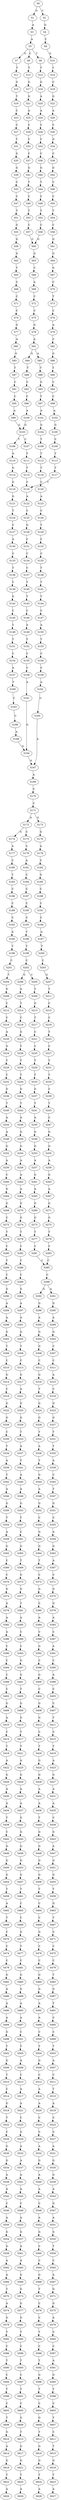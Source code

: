 strict digraph  {
	S0 -> S1 [ label = G ];
	S0 -> S2 [ label = C ];
	S1 -> S3 [ label = A ];
	S2 -> S4 [ label = G ];
	S3 -> S5 [ label = A ];
	S4 -> S6 [ label = C ];
	S5 -> S7 [ label = G ];
	S5 -> S8 [ label = T ];
	S5 -> S9 [ label = C ];
	S6 -> S10 [ label = G ];
	S7 -> S11 [ label = T ];
	S8 -> S12 [ label = T ];
	S9 -> S13 [ label = T ];
	S10 -> S14 [ label = T ];
	S11 -> S15 [ label = G ];
	S12 -> S16 [ label = G ];
	S13 -> S17 [ label = G ];
	S14 -> S18 [ label = C ];
	S15 -> S19 [ label = T ];
	S16 -> S20 [ label = A ];
	S17 -> S21 [ label = G ];
	S18 -> S22 [ label = G ];
	S19 -> S23 [ label = C ];
	S20 -> S24 [ label = A ];
	S21 -> S25 [ label = A ];
	S22 -> S26 [ label = A ];
	S23 -> S27 [ label = C ];
	S24 -> S28 [ label = C ];
	S25 -> S29 [ label = C ];
	S26 -> S30 [ label = C ];
	S27 -> S31 [ label = T ];
	S28 -> S32 [ label = C ];
	S29 -> S33 [ label = C ];
	S30 -> S34 [ label = G ];
	S31 -> S35 [ label = G ];
	S32 -> S36 [ label = C ];
	S33 -> S37 [ label = C ];
	S34 -> S38 [ label = C ];
	S35 -> S39 [ label = G ];
	S36 -> S40 [ label = G ];
	S37 -> S41 [ label = G ];
	S38 -> S42 [ label = G ];
	S39 -> S43 [ label = C ];
	S40 -> S44 [ label = T ];
	S41 -> S45 [ label = T ];
	S42 -> S46 [ label = C ];
	S43 -> S47 [ label = C ];
	S44 -> S48 [ label = C ];
	S45 -> S49 [ label = C ];
	S46 -> S50 [ label = C ];
	S47 -> S51 [ label = T ];
	S48 -> S52 [ label = T ];
	S49 -> S53 [ label = T ];
	S50 -> S54 [ label = T ];
	S51 -> S55 [ label = G ];
	S52 -> S56 [ label = C ];
	S53 -> S57 [ label = C ];
	S54 -> S58 [ label = C ];
	S55 -> S59 [ label = G ];
	S56 -> S60 [ label = G ];
	S57 -> S60 [ label = G ];
	S58 -> S61 [ label = G ];
	S59 -> S62 [ label = G ];
	S60 -> S63 [ label = G ];
	S61 -> S64 [ label = G ];
	S62 -> S65 [ label = T ];
	S63 -> S66 [ label = C ];
	S64 -> S67 [ label = G ];
	S65 -> S68 [ label = C ];
	S66 -> S69 [ label = A ];
	S67 -> S70 [ label = C ];
	S68 -> S71 [ label = C ];
	S69 -> S72 [ label = C ];
	S70 -> S73 [ label = T ];
	S71 -> S74 [ label = C ];
	S72 -> S75 [ label = C ];
	S73 -> S76 [ label = C ];
	S74 -> S77 [ label = G ];
	S75 -> S78 [ label = G ];
	S76 -> S79 [ label = A ];
	S77 -> S80 [ label = A ];
	S78 -> S81 [ label = A ];
	S79 -> S82 [ label = C ];
	S80 -> S83 [ label = G ];
	S81 -> S84 [ label = G ];
	S81 -> S85 [ label = A ];
	S82 -> S86 [ label = G ];
	S83 -> S87 [ label = T ];
	S84 -> S88 [ label = T ];
	S85 -> S89 [ label = T ];
	S86 -> S90 [ label = T ];
	S87 -> S91 [ label = C ];
	S88 -> S92 [ label = C ];
	S89 -> S93 [ label = G ];
	S90 -> S94 [ label = C ];
	S91 -> S95 [ label = C ];
	S92 -> S96 [ label = C ];
	S93 -> S97 [ label = T ];
	S94 -> S98 [ label = C ];
	S95 -> S99 [ label = A ];
	S96 -> S100 [ label = A ];
	S97 -> S101 [ label = A ];
	S98 -> S102 [ label = A ];
	S99 -> S103 [ label = G ];
	S100 -> S103 [ label = G ];
	S101 -> S104 [ label = G ];
	S102 -> S105 [ label = G ];
	S103 -> S106 [ label = T ];
	S103 -> S107 [ label = C ];
	S104 -> S108 [ label = T ];
	S105 -> S109 [ label = C ];
	S106 -> S110 [ label = A ];
	S107 -> S111 [ label = T ];
	S108 -> S112 [ label = T ];
	S109 -> S113 [ label = T ];
	S110 -> S114 [ label = G ];
	S111 -> S115 [ label = T ];
	S112 -> S116 [ label = T ];
	S113 -> S117 [ label = T ];
	S114 -> S118 [ label = G ];
	S115 -> S119 [ label = C ];
	S116 -> S120 [ label = C ];
	S117 -> S119 [ label = C ];
	S118 -> S121 [ label = G ];
	S119 -> S122 [ label = A ];
	S120 -> S123 [ label = A ];
	S121 -> S124 [ label = T ];
	S122 -> S125 [ label = C ];
	S123 -> S126 [ label = C ];
	S124 -> S127 [ label = C ];
	S125 -> S128 [ label = G ];
	S126 -> S129 [ label = T ];
	S127 -> S130 [ label = A ];
	S128 -> S131 [ label = C ];
	S129 -> S132 [ label = C ];
	S130 -> S133 [ label = C ];
	S131 -> S134 [ label = C ];
	S132 -> S135 [ label = C ];
	S133 -> S136 [ label = T ];
	S134 -> S137 [ label = C ];
	S135 -> S138 [ label = T ];
	S136 -> S139 [ label = C ];
	S137 -> S140 [ label = T ];
	S138 -> S141 [ label = T ];
	S139 -> S142 [ label = G ];
	S140 -> S143 [ label = T ];
	S141 -> S144 [ label = T ];
	S142 -> S145 [ label = C ];
	S143 -> S146 [ label = C ];
	S144 -> S147 [ label = C ];
	S145 -> S148 [ label = T ];
	S146 -> S149 [ label = A ];
	S147 -> S150 [ label = A ];
	S148 -> S151 [ label = T ];
	S149 -> S152 [ label = T ];
	S150 -> S153 [ label = T ];
	S151 -> S154 [ label = C ];
	S152 -> S155 [ label = C ];
	S153 -> S156 [ label = C ];
	S154 -> S157 [ label = A ];
	S155 -> S158 [ label = C ];
	S156 -> S159 [ label = C ];
	S157 -> S160 [ label = T ];
	S158 -> S161 [ label = A ];
	S159 -> S162 [ label = A ];
	S160 -> S163 [ label = C ];
	S161 -> S164 [ label = G ];
	S162 -> S165 [ label = G ];
	S163 -> S166 [ label = C ];
	S164 -> S167 [ label = A ];
	S165 -> S167 [ label = A ];
	S166 -> S168 [ label = A ];
	S167 -> S169 [ label = A ];
	S168 -> S164 [ label = G ];
	S169 -> S170 [ label = C ];
	S170 -> S171 [ label = C ];
	S171 -> S172 [ label = A ];
	S171 -> S173 [ label = G ];
	S172 -> S174 [ label = G ];
	S172 -> S175 [ label = C ];
	S173 -> S176 [ label = G ];
	S174 -> S177 [ label = A ];
	S175 -> S178 [ label = C ];
	S176 -> S179 [ label = A ];
	S177 -> S180 [ label = C ];
	S178 -> S181 [ label = A ];
	S179 -> S182 [ label = C ];
	S180 -> S183 [ label = T ];
	S181 -> S184 [ label = C ];
	S182 -> S185 [ label = G ];
	S183 -> S186 [ label = C ];
	S184 -> S187 [ label = C ];
	S185 -> S188 [ label = C ];
	S186 -> S189 [ label = C ];
	S187 -> S190 [ label = C ];
	S188 -> S191 [ label = C ];
	S189 -> S192 [ label = C ];
	S190 -> S193 [ label = C ];
	S191 -> S194 [ label = C ];
	S192 -> S195 [ label = A ];
	S193 -> S196 [ label = T ];
	S194 -> S197 [ label = A ];
	S195 -> S198 [ label = T ];
	S196 -> S199 [ label = T ];
	S197 -> S200 [ label = T ];
	S198 -> S201 [ label = C ];
	S199 -> S202 [ label = C ];
	S200 -> S203 [ label = C ];
	S201 -> S204 [ label = T ];
	S202 -> S205 [ label = C ];
	S202 -> S206 [ label = G ];
	S203 -> S207 [ label = G ];
	S204 -> S208 [ label = G ];
	S205 -> S209 [ label = T ];
	S206 -> S210 [ label = A ];
	S207 -> S211 [ label = T ];
	S208 -> S212 [ label = C ];
	S209 -> S213 [ label = G ];
	S210 -> S214 [ label = T ];
	S211 -> S215 [ label = C ];
	S212 -> S216 [ label = C ];
	S213 -> S217 [ label = T ];
	S214 -> S218 [ label = C ];
	S215 -> S219 [ label = C ];
	S216 -> S220 [ label = A ];
	S217 -> S221 [ label = C ];
	S218 -> S222 [ label = G ];
	S219 -> S223 [ label = T ];
	S220 -> S224 [ label = G ];
	S221 -> S225 [ label = C ];
	S222 -> S226 [ label = T ];
	S223 -> S227 [ label = C ];
	S224 -> S228 [ label = T ];
	S225 -> S229 [ label = T ];
	S226 -> S230 [ label = T ];
	S227 -> S231 [ label = T ];
	S228 -> S232 [ label = C ];
	S229 -> S233 [ label = T ];
	S230 -> S234 [ label = T ];
	S231 -> S235 [ label = T ];
	S232 -> S236 [ label = G ];
	S233 -> S237 [ label = G ];
	S234 -> S238 [ label = G ];
	S235 -> S239 [ label = C ];
	S236 -> S240 [ label = T ];
	S237 -> S241 [ label = T ];
	S238 -> S242 [ label = T ];
	S239 -> S243 [ label = T ];
	S240 -> S244 [ label = A ];
	S241 -> S245 [ label = A ];
	S242 -> S246 [ label = A ];
	S243 -> S247 [ label = C ];
	S244 -> S248 [ label = A ];
	S245 -> S249 [ label = G ];
	S246 -> S250 [ label = G ];
	S247 -> S251 [ label = G ];
	S248 -> S252 [ label = G ];
	S249 -> S253 [ label = G ];
	S250 -> S254 [ label = G ];
	S251 -> S255 [ label = G ];
	S252 -> S256 [ label = A ];
	S253 -> S257 [ label = A ];
	S254 -> S258 [ label = A ];
	S255 -> S259 [ label = A ];
	S256 -> S260 [ label = C ];
	S257 -> S261 [ label = G ];
	S258 -> S262 [ label = A ];
	S259 -> S263 [ label = G ];
	S260 -> S264 [ label = G ];
	S261 -> S265 [ label = A ];
	S262 -> S266 [ label = A ];
	S263 -> S267 [ label = A ];
	S264 -> S268 [ label = G ];
	S265 -> S269 [ label = G ];
	S266 -> S270 [ label = G ];
	S267 -> S271 [ label = G ];
	S268 -> S272 [ label = C ];
	S269 -> S273 [ label = G ];
	S270 -> S274 [ label = G ];
	S271 -> S275 [ label = G ];
	S272 -> S276 [ label = T ];
	S273 -> S277 [ label = T ];
	S274 -> S278 [ label = T ];
	S275 -> S279 [ label = T ];
	S276 -> S280 [ label = C ];
	S277 -> S281 [ label = C ];
	S278 -> S282 [ label = C ];
	S279 -> S283 [ label = C ];
	S280 -> S284 [ label = T ];
	S281 -> S285 [ label = C ];
	S282 -> S286 [ label = C ];
	S283 -> S285 [ label = C ];
	S284 -> S287 [ label = C ];
	S285 -> S288 [ label = C ];
	S286 -> S289 [ label = C ];
	S287 -> S290 [ label = G ];
	S288 -> S291 [ label = A ];
	S288 -> S292 [ label = G ];
	S289 -> S293 [ label = G ];
	S290 -> S294 [ label = A ];
	S291 -> S295 [ label = G ];
	S292 -> S296 [ label = G ];
	S293 -> S297 [ label = A ];
	S294 -> S298 [ label = A ];
	S295 -> S299 [ label = A ];
	S296 -> S300 [ label = A ];
	S297 -> S301 [ label = A ];
	S298 -> S302 [ label = G ];
	S299 -> S303 [ label = G ];
	S300 -> S304 [ label = G ];
	S301 -> S305 [ label = G ];
	S302 -> S306 [ label = T ];
	S303 -> S307 [ label = C ];
	S304 -> S308 [ label = G ];
	S305 -> S309 [ label = T ];
	S306 -> S310 [ label = C ];
	S307 -> S311 [ label = C ];
	S308 -> S312 [ label = C ];
	S309 -> S313 [ label = C ];
	S310 -> S314 [ label = G ];
	S311 -> S315 [ label = A ];
	S312 -> S316 [ label = G ];
	S313 -> S317 [ label = G ];
	S314 -> S318 [ label = C ];
	S315 -> S319 [ label = C ];
	S316 -> S320 [ label = T ];
	S317 -> S321 [ label = A ];
	S318 -> S322 [ label = G ];
	S319 -> S323 [ label = G ];
	S320 -> S324 [ label = G ];
	S321 -> S325 [ label = G ];
	S322 -> S326 [ label = G ];
	S323 -> S327 [ label = G ];
	S324 -> S328 [ label = G ];
	S325 -> S329 [ label = G ];
	S326 -> S330 [ label = C ];
	S327 -> S331 [ label = T ];
	S328 -> S332 [ label = T ];
	S329 -> S333 [ label = T ];
	S330 -> S334 [ label = T ];
	S331 -> S335 [ label = T ];
	S332 -> S336 [ label = A ];
	S333 -> S337 [ label = A ];
	S334 -> S338 [ label = A ];
	S335 -> S339 [ label = A ];
	S336 -> S340 [ label = T ];
	S337 -> S341 [ label = T ];
	S338 -> S342 [ label = T ];
	S339 -> S343 [ label = C ];
	S340 -> S344 [ label = G ];
	S341 -> S345 [ label = A ];
	S342 -> S346 [ label = A ];
	S343 -> S347 [ label = T ];
	S344 -> S348 [ label = A ];
	S345 -> S349 [ label = A ];
	S346 -> S350 [ label = G ];
	S347 -> S351 [ label = G ];
	S348 -> S352 [ label = G ];
	S349 -> S353 [ label = G ];
	S350 -> S354 [ label = T ];
	S351 -> S355 [ label = C ];
	S352 -> S356 [ label = C ];
	S353 -> S357 [ label = T ];
	S354 -> S358 [ label = A ];
	S355 -> S359 [ label = A ];
	S356 -> S360 [ label = G ];
	S357 -> S361 [ label = C ];
	S358 -> S362 [ label = G ];
	S359 -> S363 [ label = G ];
	S360 -> S364 [ label = G ];
	S361 -> S365 [ label = G ];
	S362 -> S366 [ label = C ];
	S363 -> S367 [ label = A ];
	S364 -> S368 [ label = T ];
	S365 -> S369 [ label = T ];
	S366 -> S370 [ label = C ];
	S367 -> S371 [ label = C ];
	S368 -> S372 [ label = C ];
	S369 -> S373 [ label = G ];
	S370 -> S374 [ label = G ];
	S371 -> S375 [ label = G ];
	S372 -> S376 [ label = G ];
	S373 -> S377 [ label = G ];
	S374 -> S378 [ label = A ];
	S375 -> S379 [ label = G ];
	S376 -> S380 [ label = C ];
	S377 -> S381 [ label = T ];
	S378 -> S382 [ label = A ];
	S379 -> S383 [ label = A ];
	S380 -> S384 [ label = A ];
	S381 -> S385 [ label = A ];
	S382 -> S386 [ label = A ];
	S383 -> S387 [ label = C ];
	S384 -> S388 [ label = C ];
	S385 -> S389 [ label = C ];
	S386 -> S390 [ label = C ];
	S387 -> S391 [ label = A ];
	S388 -> S392 [ label = G ];
	S389 -> S393 [ label = C ];
	S390 -> S394 [ label = C ];
	S391 -> S395 [ label = C ];
	S392 -> S396 [ label = C ];
	S393 -> S397 [ label = G ];
	S394 -> S398 [ label = C ];
	S395 -> S399 [ label = A ];
	S396 -> S400 [ label = G ];
	S397 -> S401 [ label = G ];
	S398 -> S402 [ label = C ];
	S399 -> S403 [ label = C ];
	S400 -> S404 [ label = C ];
	S401 -> S405 [ label = T ];
	S402 -> S406 [ label = G ];
	S403 -> S407 [ label = C ];
	S404 -> S408 [ label = G ];
	S405 -> S409 [ label = G ];
	S406 -> S410 [ label = A ];
	S407 -> S411 [ label = T ];
	S408 -> S412 [ label = G ];
	S409 -> S413 [ label = G ];
	S410 -> S414 [ label = C ];
	S411 -> S415 [ label = C ];
	S412 -> S416 [ label = C ];
	S413 -> S417 [ label = T ];
	S414 -> S418 [ label = T ];
	S415 -> S419 [ label = T ];
	S416 -> S420 [ label = T ];
	S417 -> S421 [ label = T ];
	S418 -> S422 [ label = A ];
	S419 -> S423 [ label = A ];
	S420 -> S424 [ label = G ];
	S421 -> S425 [ label = A ];
	S422 -> S426 [ label = G ];
	S423 -> S427 [ label = G ];
	S424 -> S428 [ label = G ];
	S425 -> S429 [ label = G ];
	S426 -> S430 [ label = A ];
	S427 -> S431 [ label = A ];
	S428 -> S432 [ label = A ];
	S429 -> S433 [ label = A ];
	S430 -> S434 [ label = A ];
	S431 -> S435 [ label = A ];
	S432 -> S436 [ label = A ];
	S433 -> S437 [ label = A ];
	S434 -> S438 [ label = T ];
	S435 -> S439 [ label = C ];
	S436 -> S440 [ label = T ];
	S437 -> S441 [ label = G ];
	S438 -> S442 [ label = C ];
	S439 -> S443 [ label = G ];
	S440 -> S444 [ label = G ];
	S441 -> S445 [ label = G ];
	S442 -> S446 [ label = G ];
	S443 -> S447 [ label = A ];
	S444 -> S448 [ label = G ];
	S445 -> S449 [ label = G ];
	S446 -> S450 [ label = G ];
	S447 -> S451 [ label = G ];
	S448 -> S452 [ label = G ];
	S449 -> S453 [ label = G ];
	S450 -> S454 [ label = G ];
	S451 -> S455 [ label = G ];
	S452 -> S456 [ label = G ];
	S453 -> S457 [ label = G ];
	S454 -> S458 [ label = T ];
	S455 -> S459 [ label = T ];
	S456 -> S460 [ label = T ];
	S457 -> S461 [ label = T ];
	S458 -> S462 [ label = A ];
	S459 -> S463 [ label = G ];
	S460 -> S464 [ label = C ];
	S461 -> S465 [ label = C ];
	S462 -> S466 [ label = T ];
	S463 -> S467 [ label = T ];
	S464 -> S468 [ label = C ];
	S465 -> S469 [ label = C ];
	S466 -> S470 [ label = C ];
	S467 -> S471 [ label = C ];
	S468 -> S472 [ label = G ];
	S469 -> S473 [ label = G ];
	S470 -> S474 [ label = C ];
	S471 -> S475 [ label = C ];
	S472 -> S476 [ label = C ];
	S473 -> S477 [ label = T ];
	S474 -> S478 [ label = C ];
	S475 -> S479 [ label = C ];
	S476 -> S480 [ label = C ];
	S477 -> S481 [ label = C ];
	S478 -> S482 [ label = G ];
	S479 -> S483 [ label = T ];
	S480 -> S484 [ label = G ];
	S481 -> S485 [ label = G ];
	S482 -> S486 [ label = A ];
	S483 -> S487 [ label = G ];
	S484 -> S488 [ label = G ];
	S485 -> S489 [ label = G ];
	S486 -> S490 [ label = A ];
	S487 -> S491 [ label = T ];
	S488 -> S492 [ label = A ];
	S489 -> S493 [ label = A ];
	S490 -> S494 [ label = A ];
	S491 -> S495 [ label = C ];
	S492 -> S496 [ label = A ];
	S493 -> S497 [ label = A ];
	S494 -> S498 [ label = G ];
	S495 -> S499 [ label = C ];
	S496 -> S500 [ label = C ];
	S497 -> S501 [ label = C ];
	S498 -> S502 [ label = T ];
	S499 -> S503 [ label = T ];
	S500 -> S504 [ label = T ];
	S501 -> S505 [ label = T ];
	S502 -> S506 [ label = G ];
	S503 -> S507 [ label = A ];
	S504 -> S508 [ label = G ];
	S505 -> S509 [ label = A ];
	S506 -> S510 [ label = T ];
	S507 -> S511 [ label = C ];
	S508 -> S512 [ label = C ];
	S509 -> S513 [ label = C ];
	S510 -> S514 [ label = C ];
	S511 -> S515 [ label = T ];
	S512 -> S516 [ label = A ];
	S513 -> S517 [ label = A ];
	S514 -> S518 [ label = G ];
	S515 -> S519 [ label = A ];
	S516 -> S520 [ label = A ];
	S517 -> S521 [ label = A ];
	S518 -> S522 [ label = T ];
	S519 -> S523 [ label = C ];
	S520 -> S524 [ label = C ];
	S521 -> S525 [ label = C ];
	S522 -> S526 [ label = C ];
	S523 -> S527 [ label = C ];
	S524 -> S528 [ label = C ];
	S525 -> S529 [ label = G ];
	S526 -> S530 [ label = G ];
	S527 -> S531 [ label = A ];
	S528 -> S532 [ label = A ];
	S529 -> S533 [ label = A ];
	S530 -> S534 [ label = G ];
	S531 -> S535 [ label = G ];
	S532 -> S536 [ label = G ];
	S533 -> S537 [ label = A ];
	S534 -> S538 [ label = A ];
	S535 -> S539 [ label = G ];
	S536 -> S540 [ label = A ];
	S537 -> S541 [ label = A ];
	S538 -> S542 [ label = A ];
	S539 -> S543 [ label = A ];
	S540 -> S544 [ label = A ];
	S541 -> S545 [ label = A ];
	S542 -> S546 [ label = C ];
	S543 -> S547 [ label = G ];
	S544 -> S548 [ label = C ];
	S545 -> S549 [ label = C ];
	S546 -> S550 [ label = A ];
	S547 -> S551 [ label = A ];
	S548 -> S552 [ label = A ];
	S549 -> S553 [ label = A ];
	S550 -> S554 [ label = G ];
	S551 -> S555 [ label = G ];
	S552 -> S556 [ label = G ];
	S553 -> S557 [ label = G ];
	S554 -> S558 [ label = G ];
	S555 -> S559 [ label = T ];
	S556 -> S560 [ label = C ];
	S557 -> S561 [ label = A ];
	S558 -> S562 [ label = A ];
	S559 -> S563 [ label = C ];
	S560 -> S564 [ label = C ];
	S561 -> S565 [ label = A ];
	S562 -> S566 [ label = A ];
	S563 -> S567 [ label = A ];
	S564 -> S568 [ label = G ];
	S565 -> S569 [ label = G ];
	S566 -> S570 [ label = T ];
	S567 -> S571 [ label = G ];
	S568 -> S572 [ label = T ];
	S569 -> S573 [ label = G ];
	S570 -> S574 [ label = A ];
	S571 -> S575 [ label = G ];
	S572 -> S576 [ label = C ];
	S573 -> S577 [ label = G ];
	S574 -> S578 [ label = G ];
	S575 -> S579 [ label = A ];
	S576 -> S580 [ label = C ];
	S577 -> S581 [ label = G ];
	S578 -> S582 [ label = T ];
	S579 -> S583 [ label = C ];
	S580 -> S584 [ label = T ];
	S581 -> S585 [ label = T ];
	S582 -> S586 [ label = C ];
	S583 -> S587 [ label = C ];
	S584 -> S588 [ label = C ];
	S585 -> S589 [ label = C ];
	S586 -> S590 [ label = T ];
	S587 -> S591 [ label = A ];
	S588 -> S592 [ label = T ];
	S589 -> S593 [ label = T ];
	S590 -> S594 [ label = C ];
	S591 -> S595 [ label = G ];
	S592 -> S596 [ label = G ];
	S593 -> S597 [ label = C ];
	S594 -> S598 [ label = T ];
	S595 -> S599 [ label = T ];
	S596 -> S600 [ label = T ];
	S597 -> S601 [ label = T ];
	S598 -> S602 [ label = C ];
	S599 -> S603 [ label = C ];
	S600 -> S604 [ label = C ];
	S601 -> S605 [ label = C ];
	S602 -> S606 [ label = T ];
	S603 -> S607 [ label = T ];
	S604 -> S608 [ label = G ];
	S605 -> S609 [ label = G ];
	S606 -> S610 [ label = G ];
	S607 -> S611 [ label = C ];
	S608 -> S612 [ label = T ];
	S609 -> S613 [ label = T ];
	S610 -> S614 [ label = A ];
	S611 -> S615 [ label = T ];
	S612 -> S616 [ label = G ];
	S613 -> S617 [ label = G ];
	S614 -> S618 [ label = G ];
	S615 -> S619 [ label = G ];
	S616 -> S620 [ label = G ];
	S617 -> S621 [ label = G ];
	S618 -> S622 [ label = T ];
	S619 -> S623 [ label = T ];
	S620 -> S624 [ label = T ];
	S621 -> S625 [ label = T ];
	S622 -> S626 [ label = A ];
	S623 -> S627 [ label = A ];
	S624 -> S628 [ label = A ];
	S625 -> S629 [ label = A ];
}
